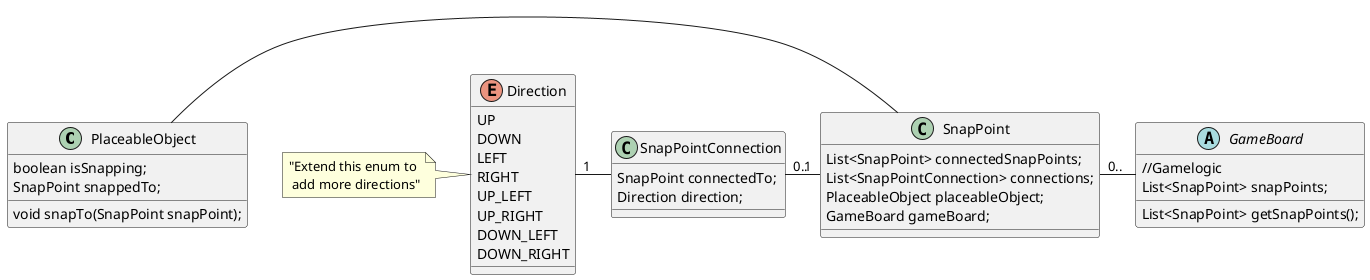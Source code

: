 @startuml WiapMR_BasicStructure



PlaceableObject - SnapPoint

enum Direction{ 
    UP
    DOWN
    LEFT
    RIGHT
    UP_LEFT
    UP_RIGHT
    DOWN_LEFT
    DOWN_RIGHT
 }
 note left: "Extend this enum to\n add more directions"

class PlaceableObject{
    boolean isSnapping;
    SnapPoint snappedTo;

    void snapTo(SnapPoint snapPoint);
}
Direction "1" - SnapPointConnection

class SnapPointConnection{
    SnapPoint connectedTo;
    Direction direction;
}

SnapPointConnection "0.." - "1" SnapPoint

class SnapPoint {
    List<SnapPoint> connectedSnapPoints;
    List<SnapPointConnection> connections;
    PlaceableObject placeableObject;
    GameBoard gameBoard;

    
}

SnapPoint "0.." - GameBoard

abstract class GameBoard{
    //Gamelogic
    List<SnapPoint> snapPoints;
    List<SnapPoint> getSnapPoints();
}


@enduml